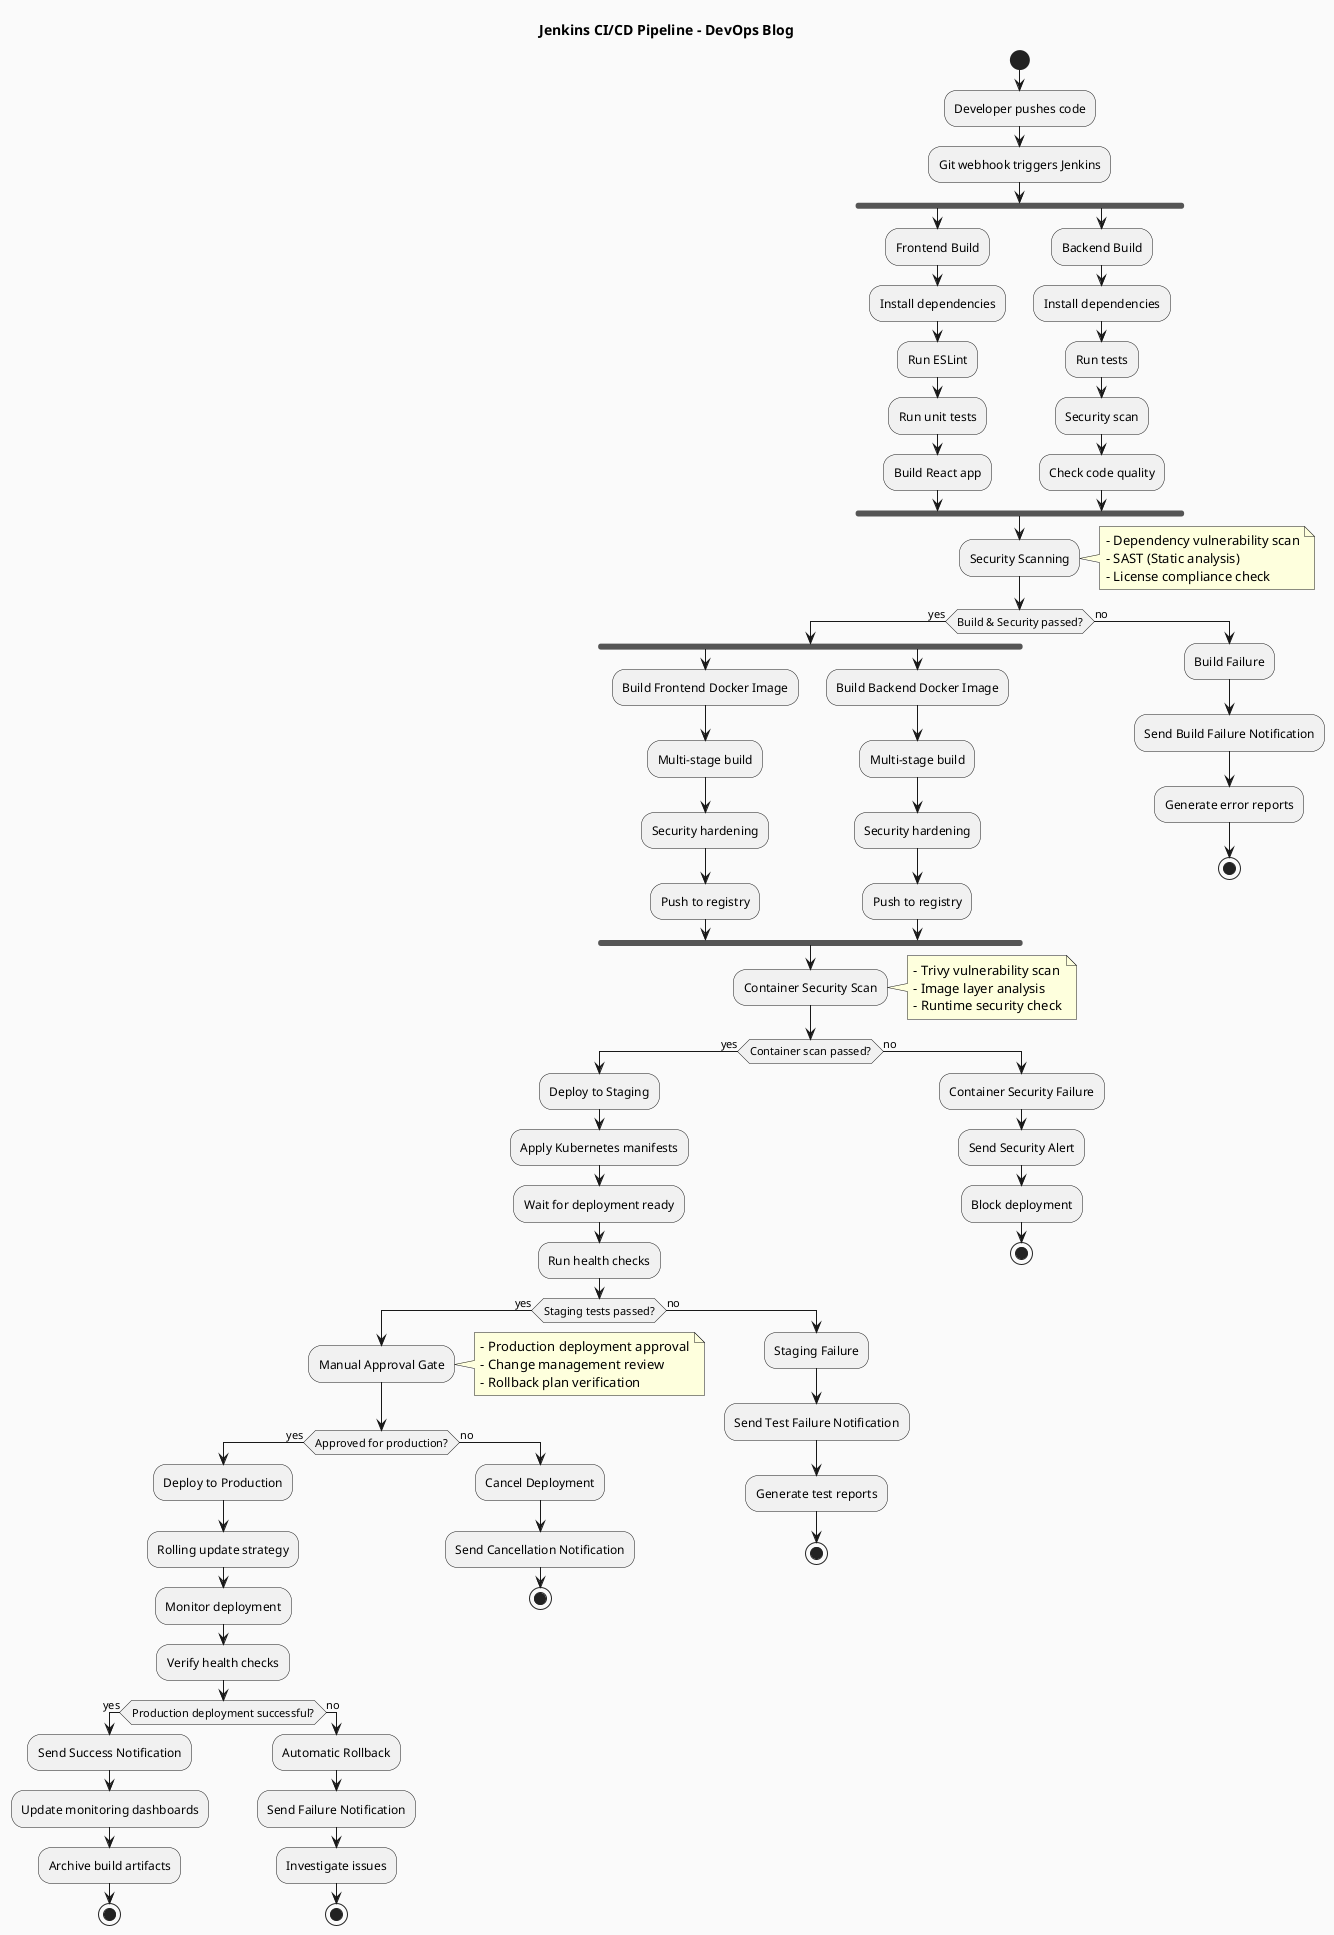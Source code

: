 @startuml cicd-pipeline
title Jenkins CI/CD Pipeline - DevOps Blog

!define RECTANGLE class
skinparam backgroundColor #FAFAFA

start

:Developer pushes code;
:Git webhook triggers Jenkins;

fork
    :Frontend Build;
    :Install dependencies;
    :Run ESLint;
    :Run unit tests;
    :Build React app;
fork again
    :Backend Build;
    :Install dependencies;
    :Run tests;
    :Security scan;
    :Check code quality;
end fork

:Security Scanning;
note right
  - Dependency vulnerability scan
  - SAST (Static analysis)
  - License compliance check
end note

if (Build & Security passed?) then (yes)
    fork
        :Build Frontend Docker Image;
        :Multi-stage build;
        :Security hardening;
        :Push to registry;
    fork again
        :Build Backend Docker Image;
        :Multi-stage build;
        :Security hardening;
        :Push to registry;
    end fork
    
    :Container Security Scan;
    note right
      - Trivy vulnerability scan
      - Image layer analysis
      - Runtime security check
    end note
    
    if (Container scan passed?) then (yes)
        :Deploy to Staging;
        :Apply Kubernetes manifests;
        :Wait for deployment ready;
        :Run health checks;
        
        if (Staging tests passed?) then (yes)
            :Manual Approval Gate;
            note right
              - Production deployment approval
              - Change management review
              - Rollback plan verification
            end note
            
            if (Approved for production?) then (yes)
                :Deploy to Production;
                :Rolling update strategy;
                :Monitor deployment;
                :Verify health checks;
                
                if (Production deployment successful?) then (yes)
                    :Send Success Notification;
                    :Update monitoring dashboards;
                    :Archive build artifacts;
                    stop
                else (no)
                    :Automatic Rollback;
                    :Send Failure Notification;
                    :Investigate issues;
                    stop
                endif
            else (no)
                :Cancel Deployment;
                :Send Cancellation Notification;
                stop
            endif
        else (no)
            :Staging Failure;
            :Send Test Failure Notification;
            :Generate test reports;
            stop
        endif
    else (no)
        :Container Security Failure;
        :Send Security Alert;
        :Block deployment;
        stop
    endif
else (no)
    :Build Failure;
    :Send Build Failure Notification;
    :Generate error reports;
    stop
endif

@enduml
